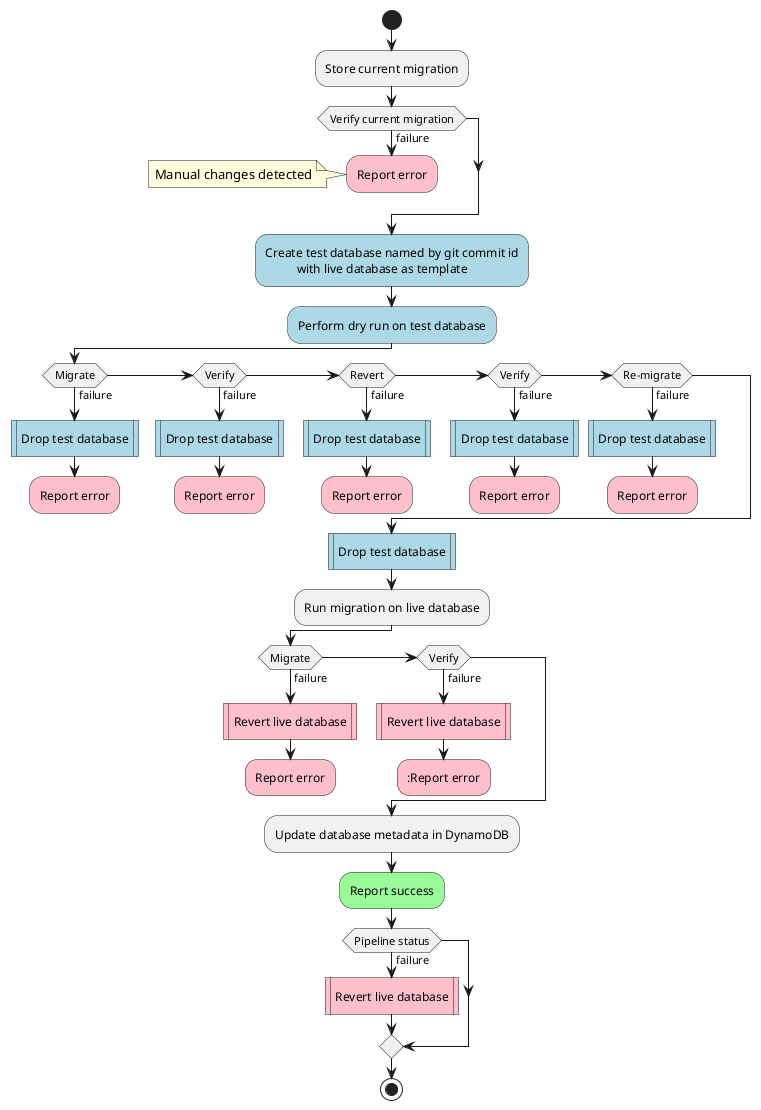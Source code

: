 @startuml Database migration
start
:Store current migration;
if (Verify current migration) then (failure)
  #pink:Report error;
  note left: Manual changes detected
  kill
endif
#lightblue:Create test database named by git commit id
          with live database as template;
#lightblue:Perform dry run on test database;
if (Migrate) then (failure)
  #lightblue:Drop test database|
  #pink:Report error;
  kill
elseif (Verify) then (failure)
  #lightblue:Drop test database|
  #pink:Report error;
  kill
elseif (Revert) then (failure)
  #lightblue:Drop test database|
  #pink:Report error;
  kill
elseif (Verify) then (failure)
  #lightblue:Drop test database|
  #pink:Report error;
  kill
elseif (Re-migrate) then (failure)
  #lightblue:Drop test database|
  #pink:Report error;
  kill
else
endif
#lightblue:Drop test database|
:Run migration on live database;
if (Migrate) then (failure)
  #pink:Revert live database|
  #pink:Report error;
  kill
elseif (Verify) then (failure)
  #pink:Revert live database|
  #pink::Report error;
  kill
else
endif
:Update database metadata in DynamoDB;
#palegreen:Report success;
if (Pipeline status) then (failure)
  #pink:Revert live database|
endif
stop
@enduml
